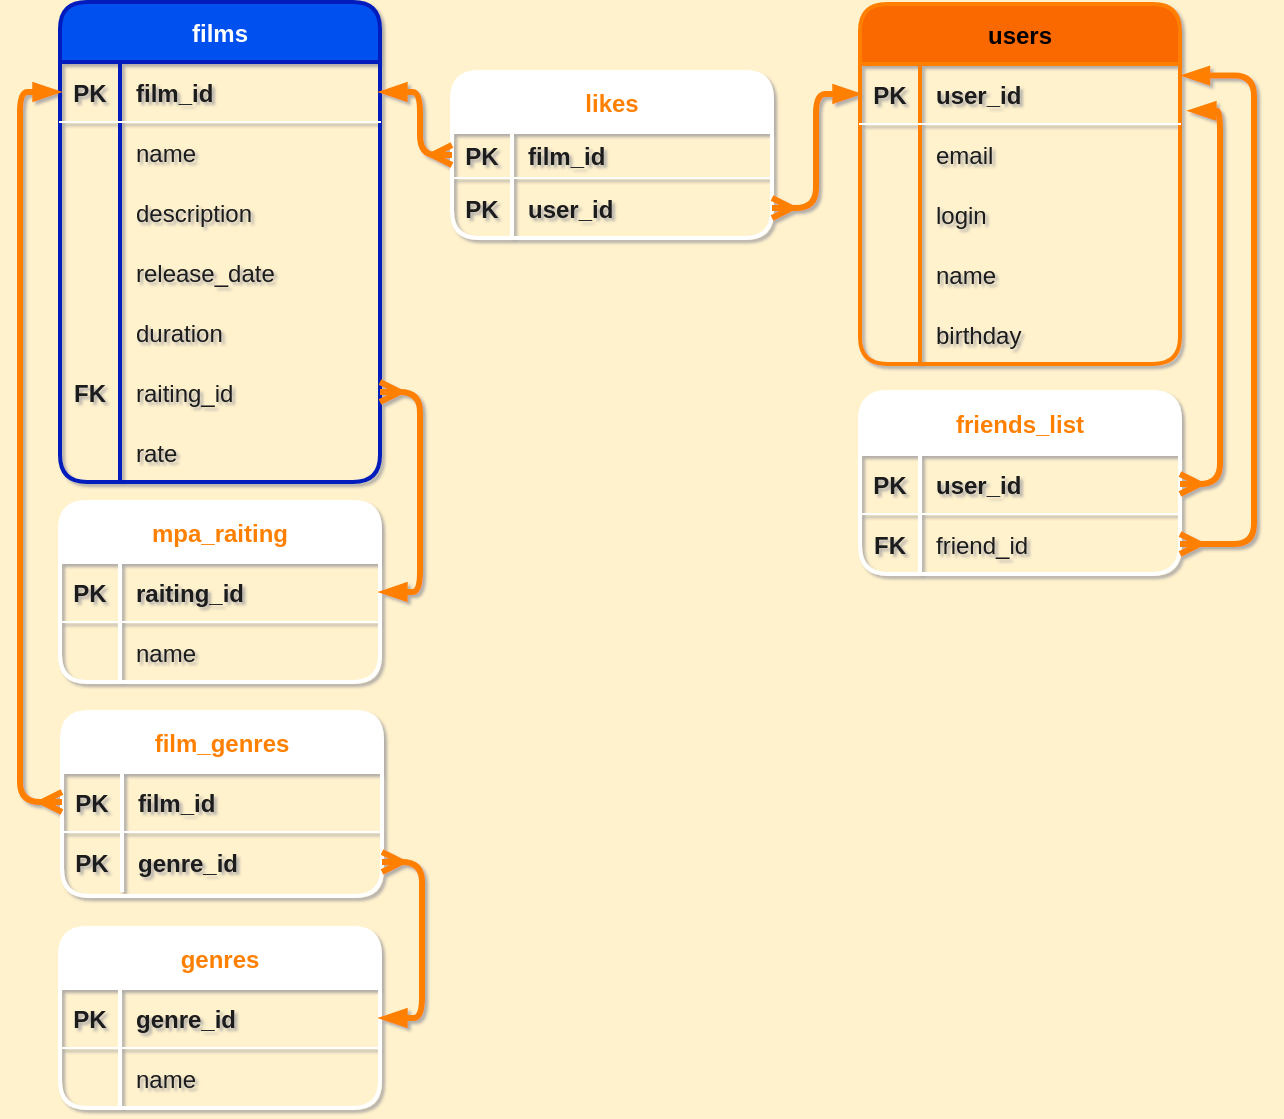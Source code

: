 <mxfile version="20.3.0" type="device"><diagram id="Y-tgj8HPCdnnpP3jpgT5" name="Страница 1"><mxGraphModel dx="810" dy="861" grid="1" gridSize="1" guides="1" tooltips="1" connect="1" arrows="1" fold="1" page="1" pageScale="1" pageWidth="1920" pageHeight="1200" background="#FFF2CC" math="0" shadow="1" extFonts="Permanent Marker^https://fonts.googleapis.com/css?family=Permanent+Marker"><root><mxCell id="0"/><mxCell id="1" parent="0"/><mxCell id="C-vyLk0tnHw3VtMMgP7b-23" value="films" style="shape=table;startSize=30;container=1;collapsible=1;childLayout=tableLayout;fixedRows=1;rowLines=0;fontStyle=1;align=center;resizeLast=1;rounded=1;strokeColor=#001DBC;strokeWidth=2;fillColor=#0050ef;fontColor=#ffffff;" parent="1" vertex="1"><mxGeometry x="100" y="80" width="160" height="240" as="geometry"/></mxCell><mxCell id="C-vyLk0tnHw3VtMMgP7b-24" value="" style="shape=partialRectangle;collapsible=0;dropTarget=0;pointerEvents=0;fillColor=none;points=[[0,0.5],[1,0.5]];portConstraint=eastwest;top=0;left=0;right=0;bottom=1;strokeColor=#FFFFFF;fontColor=#1A1A1A;rounded=1;" parent="C-vyLk0tnHw3VtMMgP7b-23" vertex="1"><mxGeometry y="30" width="160" height="30" as="geometry"/></mxCell><mxCell id="C-vyLk0tnHw3VtMMgP7b-25" value="PK" style="shape=partialRectangle;overflow=hidden;connectable=0;fillColor=none;top=0;left=0;bottom=0;right=0;fontStyle=1;strokeColor=#FFFFFF;fontColor=#1A1A1A;rounded=1;" parent="C-vyLk0tnHw3VtMMgP7b-24" vertex="1"><mxGeometry width="30" height="30" as="geometry"><mxRectangle width="30" height="30" as="alternateBounds"/></mxGeometry></mxCell><mxCell id="C-vyLk0tnHw3VtMMgP7b-26" value="film_id" style="shape=partialRectangle;overflow=hidden;connectable=0;fillColor=none;top=0;left=0;bottom=0;right=0;align=left;spacingLeft=6;fontStyle=1;strokeColor=#FFFFFF;fontColor=#1A1A1A;rounded=1;" parent="C-vyLk0tnHw3VtMMgP7b-24" vertex="1"><mxGeometry x="30" width="130" height="30" as="geometry"><mxRectangle width="130" height="30" as="alternateBounds"/></mxGeometry></mxCell><mxCell id="C-vyLk0tnHw3VtMMgP7b-27" value="" style="shape=partialRectangle;collapsible=0;dropTarget=0;pointerEvents=0;fillColor=none;points=[[0,0.5],[1,0.5]];portConstraint=eastwest;top=0;left=0;right=0;bottom=0;strokeColor=#909090;fontColor=#1A1A1A;rounded=1;" parent="C-vyLk0tnHw3VtMMgP7b-23" vertex="1"><mxGeometry y="60" width="160" height="30" as="geometry"/></mxCell><mxCell id="C-vyLk0tnHw3VtMMgP7b-28" value="" style="shape=partialRectangle;overflow=hidden;connectable=0;fillColor=none;top=0;left=0;bottom=0;right=0;strokeColor=#909090;fontColor=#1A1A1A;rounded=1;" parent="C-vyLk0tnHw3VtMMgP7b-27" vertex="1"><mxGeometry width="30" height="30" as="geometry"><mxRectangle width="30" height="30" as="alternateBounds"/></mxGeometry></mxCell><mxCell id="C-vyLk0tnHw3VtMMgP7b-29" value="name" style="shape=partialRectangle;overflow=hidden;connectable=0;fillColor=none;top=0;left=0;bottom=0;right=0;align=left;spacingLeft=6;strokeColor=#909090;fontColor=#1A1A1A;rounded=1;" parent="C-vyLk0tnHw3VtMMgP7b-27" vertex="1"><mxGeometry x="30" width="130" height="30" as="geometry"><mxRectangle width="130" height="30" as="alternateBounds"/></mxGeometry></mxCell><mxCell id="FjY9hnFKpiul8PVZOok9-1" value="" style="shape=partialRectangle;collapsible=0;dropTarget=0;pointerEvents=0;fillColor=none;points=[[0,0.5],[1,0.5]];portConstraint=eastwest;top=0;left=0;right=0;bottom=0;strokeColor=#909090;fontColor=#1A1A1A;rounded=1;" parent="C-vyLk0tnHw3VtMMgP7b-23" vertex="1"><mxGeometry y="90" width="160" height="30" as="geometry"/></mxCell><mxCell id="FjY9hnFKpiul8PVZOok9-2" value="" style="shape=partialRectangle;overflow=hidden;connectable=0;fillColor=none;top=0;left=0;bottom=0;right=0;strokeColor=#909090;fontColor=#1A1A1A;rounded=1;" parent="FjY9hnFKpiul8PVZOok9-1" vertex="1"><mxGeometry width="30" height="30" as="geometry"><mxRectangle width="30" height="30" as="alternateBounds"/></mxGeometry></mxCell><mxCell id="FjY9hnFKpiul8PVZOok9-3" value="description" style="shape=partialRectangle;overflow=hidden;connectable=0;fillColor=none;top=0;left=0;bottom=0;right=0;align=left;spacingLeft=6;strokeColor=#909090;fontColor=#1A1A1A;rounded=1;" parent="FjY9hnFKpiul8PVZOok9-1" vertex="1"><mxGeometry x="30" width="130" height="30" as="geometry"><mxRectangle width="130" height="30" as="alternateBounds"/></mxGeometry></mxCell><mxCell id="FjY9hnFKpiul8PVZOok9-14" value="" style="shape=partialRectangle;collapsible=0;dropTarget=0;pointerEvents=0;fillColor=none;points=[[0,0.5],[1,0.5]];portConstraint=eastwest;top=0;left=0;right=0;bottom=0;strokeColor=#909090;fontColor=#1A1A1A;rounded=1;" parent="C-vyLk0tnHw3VtMMgP7b-23" vertex="1"><mxGeometry y="120" width="160" height="30" as="geometry"/></mxCell><mxCell id="FjY9hnFKpiul8PVZOok9-15" value="" style="shape=partialRectangle;overflow=hidden;connectable=0;fillColor=none;top=0;left=0;bottom=0;right=0;strokeColor=#909090;fontColor=#1A1A1A;rounded=1;" parent="FjY9hnFKpiul8PVZOok9-14" vertex="1"><mxGeometry width="30" height="30" as="geometry"><mxRectangle width="30" height="30" as="alternateBounds"/></mxGeometry></mxCell><mxCell id="FjY9hnFKpiul8PVZOok9-16" value="release_date" style="shape=partialRectangle;overflow=hidden;connectable=0;fillColor=none;top=0;left=0;bottom=0;right=0;align=left;spacingLeft=6;strokeColor=#909090;fontColor=#1A1A1A;rounded=1;" parent="FjY9hnFKpiul8PVZOok9-14" vertex="1"><mxGeometry x="30" width="130" height="30" as="geometry"><mxRectangle width="130" height="30" as="alternateBounds"/></mxGeometry></mxCell><mxCell id="FjY9hnFKpiul8PVZOok9-17" value="" style="shape=partialRectangle;collapsible=0;dropTarget=0;pointerEvents=0;fillColor=none;points=[[0,0.5],[1,0.5]];portConstraint=eastwest;top=0;left=0;right=0;bottom=0;strokeColor=#909090;fontColor=#1A1A1A;rounded=1;" parent="C-vyLk0tnHw3VtMMgP7b-23" vertex="1"><mxGeometry y="150" width="160" height="30" as="geometry"/></mxCell><mxCell id="FjY9hnFKpiul8PVZOok9-18" value="" style="shape=partialRectangle;overflow=hidden;connectable=0;fillColor=none;top=0;left=0;bottom=0;right=0;strokeColor=#909090;fontColor=#1A1A1A;rounded=1;" parent="FjY9hnFKpiul8PVZOok9-17" vertex="1"><mxGeometry width="30" height="30" as="geometry"><mxRectangle width="30" height="30" as="alternateBounds"/></mxGeometry></mxCell><mxCell id="FjY9hnFKpiul8PVZOok9-19" value="duration" style="shape=partialRectangle;overflow=hidden;connectable=0;fillColor=none;top=0;left=0;bottom=0;right=0;align=left;spacingLeft=6;strokeColor=#909090;fontColor=#1A1A1A;rounded=1;" parent="FjY9hnFKpiul8PVZOok9-17" vertex="1"><mxGeometry x="30" width="130" height="30" as="geometry"><mxRectangle width="130" height="30" as="alternateBounds"/></mxGeometry></mxCell><mxCell id="9WAyyDkYAqkqwBYISdBX-1" value="" style="shape=partialRectangle;collapsible=0;dropTarget=0;pointerEvents=0;fillColor=none;points=[[0,0.5],[1,0.5]];portConstraint=eastwest;top=0;left=0;right=0;bottom=0;strokeColor=#909090;fontColor=#1A1A1A;rounded=1;" parent="C-vyLk0tnHw3VtMMgP7b-23" vertex="1"><mxGeometry y="180" width="160" height="30" as="geometry"/></mxCell><mxCell id="9WAyyDkYAqkqwBYISdBX-2" value="FK" style="shape=partialRectangle;overflow=hidden;connectable=0;fillColor=none;top=0;left=0;bottom=0;right=0;strokeColor=#909090;fontColor=#1A1A1A;rounded=1;fontStyle=1" parent="9WAyyDkYAqkqwBYISdBX-1" vertex="1"><mxGeometry width="30" height="30" as="geometry"><mxRectangle width="30" height="30" as="alternateBounds"/></mxGeometry></mxCell><mxCell id="9WAyyDkYAqkqwBYISdBX-3" value="raiting_id" style="shape=partialRectangle;overflow=hidden;connectable=0;fillColor=none;top=0;left=0;bottom=0;right=0;align=left;spacingLeft=6;strokeColor=#909090;fontColor=#1A1A1A;rounded=1;" parent="9WAyyDkYAqkqwBYISdBX-1" vertex="1"><mxGeometry x="30" width="130" height="30" as="geometry"><mxRectangle width="130" height="30" as="alternateBounds"/></mxGeometry></mxCell><mxCell id="4dvPihL1JjqGM2QrI89C-1" value="" style="shape=partialRectangle;collapsible=0;dropTarget=0;pointerEvents=0;fillColor=none;points=[[0,0.5],[1,0.5]];portConstraint=eastwest;top=0;left=0;right=0;bottom=0;strokeColor=#909090;fontColor=#1A1A1A;rounded=1;" vertex="1" parent="C-vyLk0tnHw3VtMMgP7b-23"><mxGeometry y="210" width="160" height="30" as="geometry"/></mxCell><mxCell id="4dvPihL1JjqGM2QrI89C-2" value="" style="shape=partialRectangle;overflow=hidden;connectable=0;fillColor=none;top=0;left=0;bottom=0;right=0;strokeColor=#909090;fontColor=#1A1A1A;rounded=1;fontStyle=1" vertex="1" parent="4dvPihL1JjqGM2QrI89C-1"><mxGeometry width="30" height="30" as="geometry"><mxRectangle width="30" height="30" as="alternateBounds"/></mxGeometry></mxCell><mxCell id="4dvPihL1JjqGM2QrI89C-3" value="rate" style="shape=partialRectangle;overflow=hidden;connectable=0;fillColor=none;top=0;left=0;bottom=0;right=0;align=left;spacingLeft=6;strokeColor=#909090;fontColor=#1A1A1A;rounded=1;" vertex="1" parent="4dvPihL1JjqGM2QrI89C-1"><mxGeometry x="30" width="130" height="30" as="geometry"><mxRectangle width="130" height="30" as="alternateBounds"/></mxGeometry></mxCell><mxCell id="pGfGS9HCwpJg_zV3RFMM-16" style="edgeStyle=orthogonalEdgeStyle;rounded=1;orthogonalLoop=1;jettySize=auto;html=1;exitX=0;exitY=0.5;exitDx=0;exitDy=0;entryX=0;entryY=0.5;entryDx=0;entryDy=0;strokeColor=#182E3E;fontColor=#1A1A1A;startArrow=ERmany;startFill=0;endArrow=blockThin;endFill=1;" parent="1" edge="1"><mxGeometry relative="1" as="geometry"><Array as="points"><mxPoint x="880" y="585"/><mxPoint x="880" y="665"/></Array><mxPoint x="910" y="575" as="sourcePoint"/></mxGeometry></mxCell><mxCell id="pGfGS9HCwpJg_zV3RFMM-41" value="users" style="shape=table;startSize=30;container=1;collapsible=1;childLayout=tableLayout;fixedRows=1;rowLines=0;fontStyle=1;align=center;resizeLast=1;rounded=1;fontColor=#000000;strokeColor=#FF8000;strokeWidth=2;fillColor=#fa6800;" parent="1" vertex="1"><mxGeometry x="500" y="81" width="160" height="180" as="geometry"/></mxCell><mxCell id="pGfGS9HCwpJg_zV3RFMM-42" value="" style="shape=partialRectangle;collapsible=0;dropTarget=0;pointerEvents=0;fillColor=none;points=[[0,0.5],[1,0.5]];portConstraint=eastwest;top=0;left=0;right=0;bottom=1;strokeColor=#FFFFFF;fontColor=#1A1A1A;rounded=1;" parent="pGfGS9HCwpJg_zV3RFMM-41" vertex="1"><mxGeometry y="30" width="160" height="30" as="geometry"/></mxCell><mxCell id="pGfGS9HCwpJg_zV3RFMM-43" value="PK" style="shape=partialRectangle;overflow=hidden;connectable=0;fillColor=none;top=0;left=0;bottom=0;right=0;fontStyle=1;strokeColor=#FFFFFF;fontColor=#1A1A1A;rounded=1;" parent="pGfGS9HCwpJg_zV3RFMM-42" vertex="1"><mxGeometry width="30" height="30" as="geometry"><mxRectangle width="30" height="30" as="alternateBounds"/></mxGeometry></mxCell><mxCell id="pGfGS9HCwpJg_zV3RFMM-44" value="user_id" style="shape=partialRectangle;overflow=hidden;connectable=0;fillColor=none;top=0;left=0;bottom=0;right=0;align=left;spacingLeft=6;fontStyle=1;strokeColor=#FFFFFF;fontColor=#1A1A1A;rounded=1;" parent="pGfGS9HCwpJg_zV3RFMM-42" vertex="1"><mxGeometry x="30" width="130" height="30" as="geometry"><mxRectangle width="130" height="30" as="alternateBounds"/></mxGeometry></mxCell><mxCell id="pGfGS9HCwpJg_zV3RFMM-45" value="" style="shape=partialRectangle;collapsible=0;dropTarget=0;pointerEvents=0;fillColor=none;points=[[0,0.5],[1,0.5]];portConstraint=eastwest;top=0;left=0;right=0;bottom=0;strokeColor=#909090;fontColor=#1A1A1A;rounded=1;" parent="pGfGS9HCwpJg_zV3RFMM-41" vertex="1"><mxGeometry y="60" width="160" height="30" as="geometry"/></mxCell><mxCell id="pGfGS9HCwpJg_zV3RFMM-46" value="" style="shape=partialRectangle;overflow=hidden;connectable=0;fillColor=none;top=0;left=0;bottom=0;right=0;strokeColor=#909090;fontColor=#1A1A1A;rounded=1;" parent="pGfGS9HCwpJg_zV3RFMM-45" vertex="1"><mxGeometry width="30" height="30" as="geometry"><mxRectangle width="30" height="30" as="alternateBounds"/></mxGeometry></mxCell><mxCell id="pGfGS9HCwpJg_zV3RFMM-47" value="email" style="shape=partialRectangle;overflow=hidden;connectable=0;fillColor=none;top=0;left=0;bottom=0;right=0;align=left;spacingLeft=6;strokeColor=#909090;fontColor=#1A1A1A;rounded=1;" parent="pGfGS9HCwpJg_zV3RFMM-45" vertex="1"><mxGeometry x="30" width="130" height="30" as="geometry"><mxRectangle width="130" height="30" as="alternateBounds"/></mxGeometry></mxCell><mxCell id="pGfGS9HCwpJg_zV3RFMM-48" value="" style="shape=partialRectangle;collapsible=0;dropTarget=0;pointerEvents=0;fillColor=none;points=[[0,0.5],[1,0.5]];portConstraint=eastwest;top=0;left=0;right=0;bottom=0;strokeColor=#909090;fontColor=#1A1A1A;rounded=1;" parent="pGfGS9HCwpJg_zV3RFMM-41" vertex="1"><mxGeometry y="90" width="160" height="30" as="geometry"/></mxCell><mxCell id="pGfGS9HCwpJg_zV3RFMM-49" value="" style="shape=partialRectangle;overflow=hidden;connectable=0;fillColor=none;top=0;left=0;bottom=0;right=0;strokeColor=#909090;fontColor=#1A1A1A;rounded=1;" parent="pGfGS9HCwpJg_zV3RFMM-48" vertex="1"><mxGeometry width="30" height="30" as="geometry"><mxRectangle width="30" height="30" as="alternateBounds"/></mxGeometry></mxCell><mxCell id="pGfGS9HCwpJg_zV3RFMM-50" value="login" style="shape=partialRectangle;overflow=hidden;connectable=0;fillColor=none;top=0;left=0;bottom=0;right=0;align=left;spacingLeft=6;strokeColor=#909090;fontColor=#1A1A1A;rounded=1;" parent="pGfGS9HCwpJg_zV3RFMM-48" vertex="1"><mxGeometry x="30" width="130" height="30" as="geometry"><mxRectangle width="130" height="30" as="alternateBounds"/></mxGeometry></mxCell><mxCell id="pGfGS9HCwpJg_zV3RFMM-51" value="" style="shape=partialRectangle;collapsible=0;dropTarget=0;pointerEvents=0;fillColor=none;points=[[0,0.5],[1,0.5]];portConstraint=eastwest;top=0;left=0;right=0;bottom=0;strokeColor=#909090;fontColor=#1A1A1A;rounded=1;" parent="pGfGS9HCwpJg_zV3RFMM-41" vertex="1"><mxGeometry y="120" width="160" height="30" as="geometry"/></mxCell><mxCell id="pGfGS9HCwpJg_zV3RFMM-52" value="" style="shape=partialRectangle;overflow=hidden;connectable=0;fillColor=none;top=0;left=0;bottom=0;right=0;strokeColor=#909090;fontColor=#1A1A1A;rounded=1;" parent="pGfGS9HCwpJg_zV3RFMM-51" vertex="1"><mxGeometry width="30" height="30" as="geometry"><mxRectangle width="30" height="30" as="alternateBounds"/></mxGeometry></mxCell><mxCell id="pGfGS9HCwpJg_zV3RFMM-53" value="name" style="shape=partialRectangle;overflow=hidden;connectable=0;fillColor=none;top=0;left=0;bottom=0;right=0;align=left;spacingLeft=6;strokeColor=#909090;fontColor=#1A1A1A;rounded=1;" parent="pGfGS9HCwpJg_zV3RFMM-51" vertex="1"><mxGeometry x="30" width="130" height="30" as="geometry"><mxRectangle width="130" height="30" as="alternateBounds"/></mxGeometry></mxCell><mxCell id="pGfGS9HCwpJg_zV3RFMM-54" value="" style="shape=partialRectangle;collapsible=0;dropTarget=0;pointerEvents=0;fillColor=none;points=[[0,0.5],[1,0.5]];portConstraint=eastwest;top=0;left=0;right=0;bottom=0;strokeColor=#909090;fontColor=#1A1A1A;rounded=1;" parent="pGfGS9HCwpJg_zV3RFMM-41" vertex="1"><mxGeometry y="150" width="160" height="30" as="geometry"/></mxCell><mxCell id="pGfGS9HCwpJg_zV3RFMM-55" value="" style="shape=partialRectangle;overflow=hidden;connectable=0;fillColor=none;top=0;left=0;bottom=0;right=0;strokeColor=#909090;fontColor=#1A1A1A;rounded=1;" parent="pGfGS9HCwpJg_zV3RFMM-54" vertex="1"><mxGeometry width="30" height="30" as="geometry"><mxRectangle width="30" height="30" as="alternateBounds"/></mxGeometry></mxCell><mxCell id="pGfGS9HCwpJg_zV3RFMM-56" value="birthday" style="shape=partialRectangle;overflow=hidden;connectable=0;fillColor=none;top=0;left=0;bottom=0;right=0;align=left;spacingLeft=6;strokeColor=#909090;fontColor=#1A1A1A;rounded=1;" parent="pGfGS9HCwpJg_zV3RFMM-54" vertex="1"><mxGeometry x="30" width="130" height="30" as="geometry"><mxRectangle width="130" height="30" as="alternateBounds"/></mxGeometry></mxCell><mxCell id="pGfGS9HCwpJg_zV3RFMM-74" value="mpa_raiting" style="shape=table;startSize=30;container=1;collapsible=1;childLayout=tableLayout;fixedRows=1;rowLines=0;fontStyle=1;align=center;resizeLast=1;rounded=1;fontColor=#FF8000;strokeColor=#FFFFFF;strokeWidth=2;" parent="1" vertex="1"><mxGeometry x="100" y="330" width="160" height="90" as="geometry"/></mxCell><mxCell id="pGfGS9HCwpJg_zV3RFMM-75" value="" style="shape=partialRectangle;collapsible=0;dropTarget=0;pointerEvents=0;fillColor=none;points=[[0,0.5],[1,0.5]];portConstraint=eastwest;top=0;left=0;right=0;bottom=1;strokeColor=#FFFFFF;fontColor=#1A1A1A;rounded=1;" parent="pGfGS9HCwpJg_zV3RFMM-74" vertex="1"><mxGeometry y="30" width="160" height="30" as="geometry"/></mxCell><mxCell id="pGfGS9HCwpJg_zV3RFMM-76" value="PK" style="shape=partialRectangle;overflow=hidden;connectable=0;fillColor=none;top=0;left=0;bottom=0;right=0;fontStyle=1;strokeColor=#FFFFFF;fontColor=#1A1A1A;rounded=1;" parent="pGfGS9HCwpJg_zV3RFMM-75" vertex="1"><mxGeometry width="30" height="30" as="geometry"><mxRectangle width="30" height="30" as="alternateBounds"/></mxGeometry></mxCell><mxCell id="pGfGS9HCwpJg_zV3RFMM-77" value="raiting_id" style="shape=partialRectangle;overflow=hidden;connectable=0;fillColor=none;top=0;left=0;bottom=0;right=0;align=left;spacingLeft=6;fontStyle=1;strokeColor=#FFFFFF;fontColor=#1A1A1A;rounded=1;" parent="pGfGS9HCwpJg_zV3RFMM-75" vertex="1"><mxGeometry x="30" width="130" height="30" as="geometry"><mxRectangle width="130" height="30" as="alternateBounds"/></mxGeometry></mxCell><mxCell id="pGfGS9HCwpJg_zV3RFMM-78" value="" style="shape=partialRectangle;collapsible=0;dropTarget=0;pointerEvents=0;fillColor=none;points=[[0,0.5],[1,0.5]];portConstraint=eastwest;top=0;left=0;right=0;bottom=0;strokeColor=#909090;fontColor=#1A1A1A;rounded=1;" parent="pGfGS9HCwpJg_zV3RFMM-74" vertex="1"><mxGeometry y="60" width="160" height="30" as="geometry"/></mxCell><mxCell id="pGfGS9HCwpJg_zV3RFMM-79" value="" style="shape=partialRectangle;overflow=hidden;connectable=0;fillColor=none;top=0;left=0;bottom=0;right=0;strokeColor=#909090;fontColor=#1A1A1A;rounded=1;" parent="pGfGS9HCwpJg_zV3RFMM-78" vertex="1"><mxGeometry width="30" height="30" as="geometry"><mxRectangle width="30" height="30" as="alternateBounds"/></mxGeometry></mxCell><mxCell id="pGfGS9HCwpJg_zV3RFMM-80" value="name" style="shape=partialRectangle;overflow=hidden;connectable=0;fillColor=none;top=0;left=0;bottom=0;right=0;align=left;spacingLeft=6;strokeColor=#909090;fontColor=#1A1A1A;rounded=1;" parent="pGfGS9HCwpJg_zV3RFMM-78" vertex="1"><mxGeometry x="30" width="130" height="30" as="geometry"><mxRectangle width="130" height="30" as="alternateBounds"/></mxGeometry></mxCell><mxCell id="pGfGS9HCwpJg_zV3RFMM-82" value="film_genres" style="shape=table;startSize=30;container=1;collapsible=1;childLayout=tableLayout;fixedRows=1;rowLines=0;fontStyle=1;align=center;resizeLast=1;rounded=1;fontColor=#FF8000;strokeColor=#FFFFFF;strokeWidth=2;" parent="1" vertex="1"><mxGeometry x="101" y="435" width="160" height="92" as="geometry"/></mxCell><mxCell id="pGfGS9HCwpJg_zV3RFMM-83" value="" style="shape=partialRectangle;collapsible=0;dropTarget=0;pointerEvents=0;fillColor=none;points=[[0,0.5],[1,0.5]];portConstraint=eastwest;top=0;left=0;right=0;bottom=1;strokeColor=#FFFFFF;fontColor=#1A1A1A;rounded=1;" parent="pGfGS9HCwpJg_zV3RFMM-82" vertex="1"><mxGeometry y="30" width="160" height="30" as="geometry"/></mxCell><mxCell id="pGfGS9HCwpJg_zV3RFMM-84" value="PK" style="shape=partialRectangle;overflow=hidden;connectable=0;fillColor=none;top=0;left=0;bottom=0;right=0;fontStyle=1;strokeColor=#FFFFFF;fontColor=#1A1A1A;rounded=1;" parent="pGfGS9HCwpJg_zV3RFMM-83" vertex="1"><mxGeometry width="30" height="30" as="geometry"><mxRectangle width="30" height="30" as="alternateBounds"/></mxGeometry></mxCell><mxCell id="pGfGS9HCwpJg_zV3RFMM-85" value="film_id" style="shape=partialRectangle;overflow=hidden;connectable=0;fillColor=none;top=0;left=0;bottom=0;right=0;align=left;spacingLeft=6;fontStyle=1;strokeColor=#FFFFFF;fontColor=#1A1A1A;rounded=1;" parent="pGfGS9HCwpJg_zV3RFMM-83" vertex="1"><mxGeometry x="30" width="130" height="30" as="geometry"><mxRectangle width="130" height="30" as="alternateBounds"/></mxGeometry></mxCell><mxCell id="pGfGS9HCwpJg_zV3RFMM-86" value="" style="shape=partialRectangle;collapsible=0;dropTarget=0;pointerEvents=0;fillColor=none;points=[[0,0.5],[1,0.5]];portConstraint=eastwest;top=0;left=0;right=0;bottom=0;strokeColor=#909090;fontColor=#1A1A1A;rounded=1;" parent="pGfGS9HCwpJg_zV3RFMM-82" vertex="1"><mxGeometry y="60" width="160" height="30" as="geometry"/></mxCell><mxCell id="pGfGS9HCwpJg_zV3RFMM-87" value="PK" style="shape=partialRectangle;overflow=hidden;connectable=0;fillColor=none;top=0;left=0;bottom=0;right=0;strokeColor=#909090;fontColor=#1A1A1A;rounded=1;fontStyle=1" parent="pGfGS9HCwpJg_zV3RFMM-86" vertex="1"><mxGeometry width="30" height="30" as="geometry"><mxRectangle width="30" height="30" as="alternateBounds"/></mxGeometry></mxCell><mxCell id="pGfGS9HCwpJg_zV3RFMM-88" value="genre_id" style="shape=partialRectangle;overflow=hidden;connectable=0;fillColor=none;top=0;left=0;bottom=0;right=0;align=left;spacingLeft=6;strokeColor=#909090;fontColor=#1A1A1A;rounded=1;fontStyle=1" parent="pGfGS9HCwpJg_zV3RFMM-86" vertex="1"><mxGeometry x="30" width="130" height="30" as="geometry"><mxRectangle width="130" height="30" as="alternateBounds"/></mxGeometry></mxCell><mxCell id="pGfGS9HCwpJg_zV3RFMM-91" value="genres" style="shape=table;startSize=30;container=1;collapsible=1;childLayout=tableLayout;fixedRows=1;rowLines=0;fontStyle=1;align=center;resizeLast=1;rounded=1;fontColor=#FF8000;strokeColor=#FFFFFF;strokeWidth=2;" parent="1" vertex="1"><mxGeometry x="100" y="543" width="160" height="90" as="geometry"/></mxCell><mxCell id="pGfGS9HCwpJg_zV3RFMM-92" value="" style="shape=partialRectangle;collapsible=0;dropTarget=0;pointerEvents=0;fillColor=none;points=[[0,0.5],[1,0.5]];portConstraint=eastwest;top=0;left=0;right=0;bottom=1;strokeColor=#FFFFFF;fontColor=#1A1A1A;rounded=1;" parent="pGfGS9HCwpJg_zV3RFMM-91" vertex="1"><mxGeometry y="30" width="160" height="30" as="geometry"/></mxCell><mxCell id="pGfGS9HCwpJg_zV3RFMM-93" value="PK" style="shape=partialRectangle;overflow=hidden;connectable=0;fillColor=none;top=0;left=0;bottom=0;right=0;fontStyle=1;strokeColor=#FFFFFF;fontColor=#1A1A1A;rounded=1;" parent="pGfGS9HCwpJg_zV3RFMM-92" vertex="1"><mxGeometry width="30" height="30" as="geometry"><mxRectangle width="30" height="30" as="alternateBounds"/></mxGeometry></mxCell><mxCell id="pGfGS9HCwpJg_zV3RFMM-94" value="genre_id" style="shape=partialRectangle;overflow=hidden;connectable=0;fillColor=none;top=0;left=0;bottom=0;right=0;align=left;spacingLeft=6;fontStyle=1;strokeColor=#FFFFFF;fontColor=#1A1A1A;rounded=1;" parent="pGfGS9HCwpJg_zV3RFMM-92" vertex="1"><mxGeometry x="30" width="130" height="30" as="geometry"><mxRectangle width="130" height="30" as="alternateBounds"/></mxGeometry></mxCell><mxCell id="pGfGS9HCwpJg_zV3RFMM-95" value="" style="shape=partialRectangle;collapsible=0;dropTarget=0;pointerEvents=0;fillColor=none;points=[[0,0.5],[1,0.5]];portConstraint=eastwest;top=0;left=0;right=0;bottom=0;strokeColor=#909090;fontColor=#1A1A1A;rounded=1;" parent="pGfGS9HCwpJg_zV3RFMM-91" vertex="1"><mxGeometry y="60" width="160" height="30" as="geometry"/></mxCell><mxCell id="pGfGS9HCwpJg_zV3RFMM-96" value="" style="shape=partialRectangle;overflow=hidden;connectable=0;fillColor=none;top=0;left=0;bottom=0;right=0;strokeColor=#909090;fontColor=#1A1A1A;rounded=1;" parent="pGfGS9HCwpJg_zV3RFMM-95" vertex="1"><mxGeometry width="30" height="30" as="geometry"><mxRectangle width="30" height="30" as="alternateBounds"/></mxGeometry></mxCell><mxCell id="pGfGS9HCwpJg_zV3RFMM-97" value="name" style="shape=partialRectangle;overflow=hidden;connectable=0;fillColor=none;top=0;left=0;bottom=0;right=0;align=left;spacingLeft=6;strokeColor=#909090;fontColor=#1A1A1A;rounded=1;" parent="pGfGS9HCwpJg_zV3RFMM-95" vertex="1"><mxGeometry x="30" width="130" height="30" as="geometry"><mxRectangle width="130" height="30" as="alternateBounds"/></mxGeometry></mxCell><mxCell id="pGfGS9HCwpJg_zV3RFMM-118" style="edgeStyle=orthogonalEdgeStyle;rounded=1;jumpSize=10;orthogonalLoop=1;jettySize=auto;html=1;exitX=1;exitY=0.5;exitDx=0;exitDy=0;entryX=1;entryY=0.5;entryDx=0;entryDy=0;strokeColor=#FF8000;strokeWidth=3;fontColor=#FF8000;startArrow=ERmany;startFill=0;endArrow=blockThin;endFill=1;" parent="1" source="pGfGS9HCwpJg_zV3RFMM-86" target="pGfGS9HCwpJg_zV3RFMM-92" edge="1"><mxGeometry relative="1" as="geometry"/></mxCell><mxCell id="pGfGS9HCwpJg_zV3RFMM-119" style="edgeStyle=orthogonalEdgeStyle;rounded=1;jumpSize=10;orthogonalLoop=1;jettySize=auto;html=1;exitX=1;exitY=0.5;exitDx=0;exitDy=0;entryX=1;entryY=0.5;entryDx=0;entryDy=0;strokeColor=#FF8000;strokeWidth=3;fontColor=#FF8000;startArrow=ERmany;startFill=0;endArrow=blockThin;endFill=1;" parent="1" source="9WAyyDkYAqkqwBYISdBX-1" target="pGfGS9HCwpJg_zV3RFMM-75" edge="1"><mxGeometry relative="1" as="geometry"><mxPoint x="260" y="345" as="sourcePoint"/></mxGeometry></mxCell><mxCell id="pGfGS9HCwpJg_zV3RFMM-160" value="likes" style="shape=table;startSize=30;container=1;collapsible=1;childLayout=tableLayout;fixedRows=1;rowLines=0;fontStyle=1;align=center;resizeLast=1;rounded=1;fontColor=#FF8000;strokeColor=#FFFFFF;strokeWidth=2;" parent="1" vertex="1"><mxGeometry x="296" y="115" width="160" height="83" as="geometry"/></mxCell><mxCell id="pGfGS9HCwpJg_zV3RFMM-161" value="" style="shape=partialRectangle;collapsible=0;dropTarget=0;pointerEvents=0;fillColor=none;points=[[0,0.5],[1,0.5]];portConstraint=eastwest;top=0;left=0;right=0;bottom=1;strokeColor=#FFFFFF;fontColor=#1A1A1A;rounded=1;" parent="pGfGS9HCwpJg_zV3RFMM-160" vertex="1"><mxGeometry y="30" width="160" height="23" as="geometry"/></mxCell><mxCell id="pGfGS9HCwpJg_zV3RFMM-162" value="PK" style="shape=partialRectangle;overflow=hidden;connectable=0;fillColor=none;top=0;left=0;bottom=0;right=0;fontStyle=1;strokeColor=#FFFFFF;fontColor=#1A1A1A;rounded=1;" parent="pGfGS9HCwpJg_zV3RFMM-161" vertex="1"><mxGeometry width="30" height="23" as="geometry"><mxRectangle width="30" height="23" as="alternateBounds"/></mxGeometry></mxCell><mxCell id="pGfGS9HCwpJg_zV3RFMM-163" value="film_id" style="shape=partialRectangle;overflow=hidden;connectable=0;fillColor=none;top=0;left=0;bottom=0;right=0;align=left;spacingLeft=6;fontStyle=1;strokeColor=#FFFFFF;fontColor=#1A1A1A;rounded=1;" parent="pGfGS9HCwpJg_zV3RFMM-161" vertex="1"><mxGeometry x="30" width="130" height="23" as="geometry"><mxRectangle width="130" height="23" as="alternateBounds"/></mxGeometry></mxCell><mxCell id="cffqtr_iNMegFJ3lNqlH-1" value="" style="shape=partialRectangle;collapsible=0;dropTarget=0;pointerEvents=0;fillColor=none;points=[[0,0.5],[1,0.5]];portConstraint=eastwest;top=0;left=0;right=0;bottom=0;strokeColor=#909090;fontColor=#1A1A1A;rounded=1;" parent="pGfGS9HCwpJg_zV3RFMM-160" vertex="1"><mxGeometry y="53" width="160" height="30" as="geometry"/></mxCell><mxCell id="cffqtr_iNMegFJ3lNqlH-2" value="PK" style="shape=partialRectangle;overflow=hidden;connectable=0;fillColor=none;top=0;left=0;bottom=0;right=0;strokeColor=#909090;fontColor=#1A1A1A;rounded=1;fontStyle=1" parent="cffqtr_iNMegFJ3lNqlH-1" vertex="1"><mxGeometry width="30" height="30" as="geometry"><mxRectangle width="30" height="30" as="alternateBounds"/></mxGeometry></mxCell><mxCell id="cffqtr_iNMegFJ3lNqlH-3" value="user_id" style="shape=partialRectangle;overflow=hidden;connectable=0;fillColor=none;top=0;left=0;bottom=0;right=0;align=left;spacingLeft=6;strokeColor=#909090;fontColor=#1A1A1A;rounded=1;fontStyle=1" parent="cffqtr_iNMegFJ3lNqlH-1" vertex="1"><mxGeometry x="30" width="130" height="30" as="geometry"><mxRectangle width="130" height="30" as="alternateBounds"/></mxGeometry></mxCell><mxCell id="Rmt1rJyVqrAcFYiuLkEm-1" style="edgeStyle=orthogonalEdgeStyle;rounded=1;orthogonalLoop=1;jettySize=auto;html=1;exitX=1;exitY=0.5;exitDx=0;exitDy=0;strokeWidth=3;strokeColor=#FF8000;startArrow=blockThin;startFill=1;endArrow=ERmany;endFill=0;entryX=0;entryY=0.5;entryDx=0;entryDy=0;" parent="1" source="C-vyLk0tnHw3VtMMgP7b-24" target="pGfGS9HCwpJg_zV3RFMM-161" edge="1"><mxGeometry relative="1" as="geometry"><mxPoint x="289" y="153" as="targetPoint"/></mxGeometry></mxCell><mxCell id="Rmt1rJyVqrAcFYiuLkEm-11" value="friends_list" style="shape=table;startSize=31;container=1;collapsible=1;childLayout=tableLayout;fixedRows=1;rowLines=0;fontStyle=1;align=center;resizeLast=1;rounded=1;fontColor=#FF8000;strokeColor=#FFFFFF;strokeWidth=2;" parent="1" vertex="1"><mxGeometry x="500" y="275" width="160" height="91" as="geometry"/></mxCell><mxCell id="Rmt1rJyVqrAcFYiuLkEm-12" value="" style="shape=partialRectangle;collapsible=0;dropTarget=0;pointerEvents=0;fillColor=none;points=[[0,0.5],[1,0.5]];portConstraint=eastwest;top=0;left=0;right=0;bottom=1;strokeColor=#FFFFFF;fontColor=#1A1A1A;rounded=1;" parent="Rmt1rJyVqrAcFYiuLkEm-11" vertex="1"><mxGeometry y="31" width="160" height="30" as="geometry"/></mxCell><mxCell id="Rmt1rJyVqrAcFYiuLkEm-13" value="PK" style="shape=partialRectangle;overflow=hidden;connectable=0;fillColor=none;top=0;left=0;bottom=0;right=0;fontStyle=1;strokeColor=#FFFFFF;fontColor=#1A1A1A;rounded=1;" parent="Rmt1rJyVqrAcFYiuLkEm-12" vertex="1"><mxGeometry width="30" height="30" as="geometry"><mxRectangle width="30" height="30" as="alternateBounds"/></mxGeometry></mxCell><mxCell id="Rmt1rJyVqrAcFYiuLkEm-14" value="user_id" style="shape=partialRectangle;overflow=hidden;connectable=0;fillColor=none;top=0;left=0;bottom=0;right=0;align=left;spacingLeft=6;fontStyle=1;strokeColor=#FFFFFF;fontColor=#1A1A1A;rounded=1;" parent="Rmt1rJyVqrAcFYiuLkEm-12" vertex="1"><mxGeometry x="30" width="130" height="30" as="geometry"><mxRectangle width="130" height="30" as="alternateBounds"/></mxGeometry></mxCell><mxCell id="Rmt1rJyVqrAcFYiuLkEm-15" value="" style="shape=partialRectangle;collapsible=0;dropTarget=0;pointerEvents=0;fillColor=none;points=[[0,0.5],[1,0.5]];portConstraint=eastwest;top=0;left=0;right=0;bottom=0;strokeColor=#909090;fontColor=#1A1A1A;rounded=1;" parent="Rmt1rJyVqrAcFYiuLkEm-11" vertex="1"><mxGeometry y="61" width="160" height="30" as="geometry"/></mxCell><mxCell id="Rmt1rJyVqrAcFYiuLkEm-16" value="FK" style="shape=partialRectangle;overflow=hidden;connectable=0;fillColor=none;top=0;left=0;bottom=0;right=0;strokeColor=#909090;fontColor=#1A1A1A;rounded=1;fontStyle=1" parent="Rmt1rJyVqrAcFYiuLkEm-15" vertex="1"><mxGeometry width="30" height="30" as="geometry"><mxRectangle width="30" height="30" as="alternateBounds"/></mxGeometry></mxCell><mxCell id="Rmt1rJyVqrAcFYiuLkEm-17" value="friend_id" style="shape=partialRectangle;overflow=hidden;connectable=0;fillColor=none;top=0;left=0;bottom=0;right=0;align=left;spacingLeft=6;strokeColor=#909090;fontColor=#1A1A1A;rounded=1;" parent="Rmt1rJyVqrAcFYiuLkEm-15" vertex="1"><mxGeometry x="30" width="130" height="30" as="geometry"><mxRectangle width="130" height="30" as="alternateBounds"/></mxGeometry></mxCell><mxCell id="Rmt1rJyVqrAcFYiuLkEm-10" style="edgeStyle=orthogonalEdgeStyle;rounded=1;orthogonalLoop=1;jettySize=auto;html=1;strokeColor=#FF8000;strokeWidth=3;startArrow=blockThin;startFill=1;endArrow=ERmany;endFill=0;entryX=1;entryY=0.5;entryDx=0;entryDy=0;exitX=0;exitY=0.5;exitDx=0;exitDy=0;" parent="1" source="pGfGS9HCwpJg_zV3RFMM-42" target="cffqtr_iNMegFJ3lNqlH-1" edge="1"><mxGeometry relative="1" as="geometry"><mxPoint x="641" y="162" as="sourcePoint"/><mxPoint x="500" y="155" as="targetPoint"/></mxGeometry></mxCell><mxCell id="W7oACCSiQuBsA_ES1L0N-2" style="edgeStyle=orthogonalEdgeStyle;rounded=1;orthogonalLoop=1;jettySize=auto;html=1;exitX=0;exitY=0.5;exitDx=0;exitDy=0;entryX=0;entryY=0.5;entryDx=0;entryDy=0;startArrow=ERmany;startFill=0;endArrow=blockThin;endFill=1;fillColor=#fa6800;strokeColor=#FF8000;strokeWidth=3;" parent="1" source="pGfGS9HCwpJg_zV3RFMM-83" target="C-vyLk0tnHw3VtMMgP7b-24" edge="1"><mxGeometry relative="1" as="geometry"/></mxCell><mxCell id="W7oACCSiQuBsA_ES1L0N-4" style="edgeStyle=orthogonalEdgeStyle;rounded=1;orthogonalLoop=1;jettySize=auto;html=1;entryX=1.028;entryY=0.78;entryDx=0;entryDy=0;entryPerimeter=0;strokeColor=#FF8000;strokeWidth=3;startArrow=ERmany;startFill=0;endArrow=blockThin;endFill=1;exitX=1;exitY=0.5;exitDx=0;exitDy=0;" parent="1" source="Rmt1rJyVqrAcFYiuLkEm-12" target="pGfGS9HCwpJg_zV3RFMM-42" edge="1"><mxGeometry relative="1" as="geometry"><mxPoint x="723" y="348" as="sourcePoint"/></mxGeometry></mxCell><mxCell id="W7oACCSiQuBsA_ES1L0N-5" style="edgeStyle=orthogonalEdgeStyle;rounded=1;orthogonalLoop=1;jettySize=auto;html=1;exitX=1;exitY=0.5;exitDx=0;exitDy=0;entryX=1.008;entryY=0.193;entryDx=0;entryDy=0;entryPerimeter=0;strokeColor=#FF8000;strokeWidth=3;startArrow=ERmany;startFill=0;endArrow=blockThin;endFill=1;" parent="1" source="Rmt1rJyVqrAcFYiuLkEm-15" target="pGfGS9HCwpJg_zV3RFMM-42" edge="1"><mxGeometry relative="1" as="geometry"><Array as="points"><mxPoint x="697" y="351"/><mxPoint x="697" y="117"/></Array><mxPoint x="660" y="381" as="sourcePoint"/></mxGeometry></mxCell></root></mxGraphModel></diagram></mxfile>